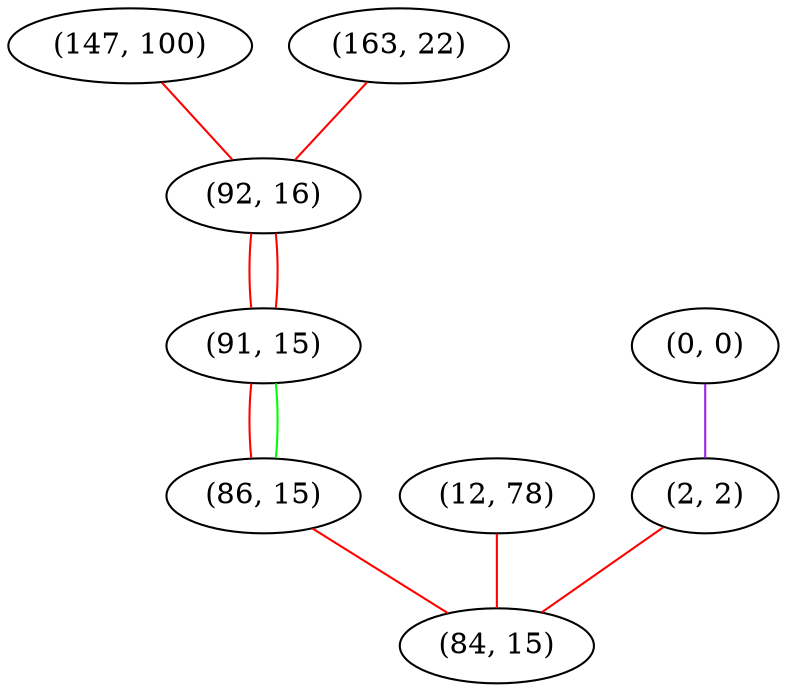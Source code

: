 graph "" {
"(147, 100)";
"(0, 0)";
"(12, 78)";
"(163, 22)";
"(92, 16)";
"(91, 15)";
"(86, 15)";
"(2, 2)";
"(84, 15)";
"(147, 100)" -- "(92, 16)"  [color=red, key=0, weight=1];
"(0, 0)" -- "(2, 2)"  [color=purple, key=0, weight=4];
"(12, 78)" -- "(84, 15)"  [color=red, key=0, weight=1];
"(163, 22)" -- "(92, 16)"  [color=red, key=0, weight=1];
"(92, 16)" -- "(91, 15)"  [color=red, key=0, weight=1];
"(92, 16)" -- "(91, 15)"  [color=red, key=1, weight=1];
"(91, 15)" -- "(86, 15)"  [color=red, key=0, weight=1];
"(91, 15)" -- "(86, 15)"  [color=green, key=1, weight=2];
"(86, 15)" -- "(84, 15)"  [color=red, key=0, weight=1];
"(2, 2)" -- "(84, 15)"  [color=red, key=0, weight=1];
}
